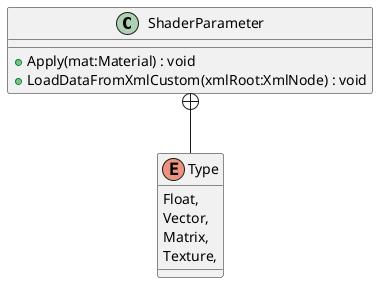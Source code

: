 @startuml
class ShaderParameter {
    + Apply(mat:Material) : void
    + LoadDataFromXmlCustom(xmlRoot:XmlNode) : void
}
enum Type {
    Float,
    Vector,
    Matrix,
    Texture,
}
ShaderParameter +-- Type
@enduml
